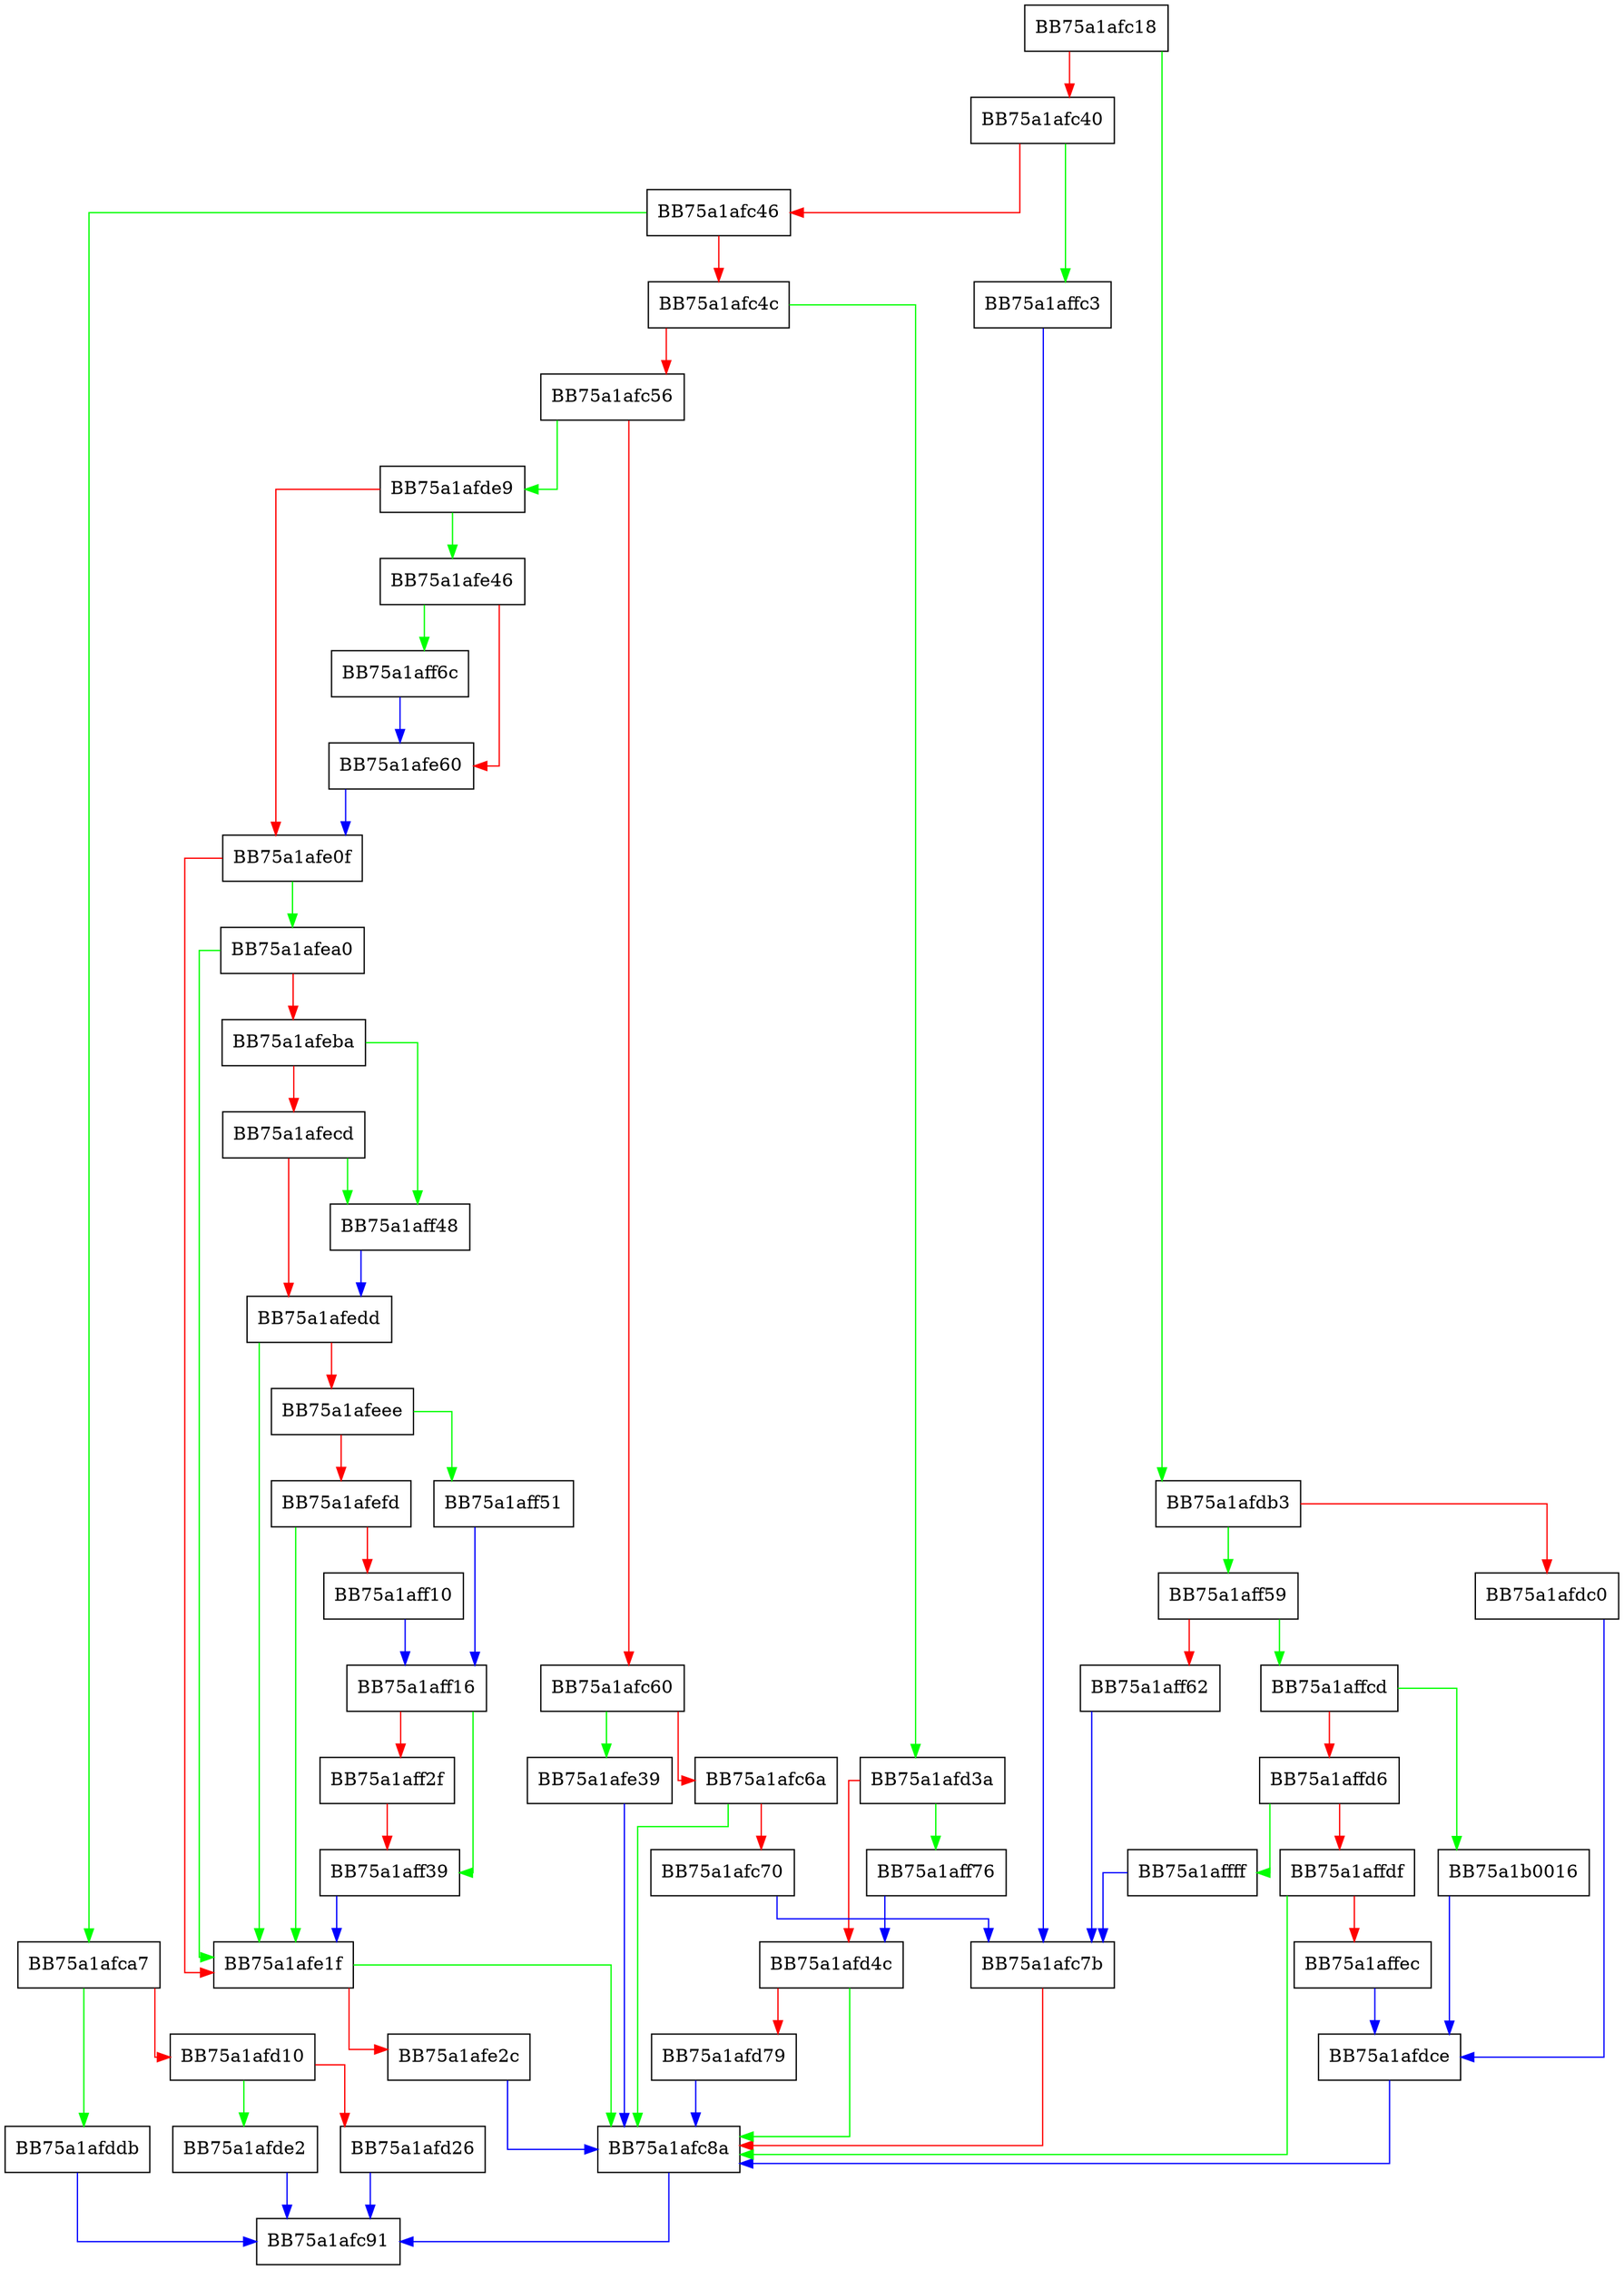 digraph call_scan1_method {
  node [shape="box"];
  graph [splines=ortho];
  BB75a1afc18 -> BB75a1afdb3 [color="green"];
  BB75a1afc18 -> BB75a1afc40 [color="red"];
  BB75a1afc40 -> BB75a1affc3 [color="green"];
  BB75a1afc40 -> BB75a1afc46 [color="red"];
  BB75a1afc46 -> BB75a1afca7 [color="green"];
  BB75a1afc46 -> BB75a1afc4c [color="red"];
  BB75a1afc4c -> BB75a1afd3a [color="green"];
  BB75a1afc4c -> BB75a1afc56 [color="red"];
  BB75a1afc56 -> BB75a1afde9 [color="green"];
  BB75a1afc56 -> BB75a1afc60 [color="red"];
  BB75a1afc60 -> BB75a1afe39 [color="green"];
  BB75a1afc60 -> BB75a1afc6a [color="red"];
  BB75a1afc6a -> BB75a1afc8a [color="green"];
  BB75a1afc6a -> BB75a1afc70 [color="red"];
  BB75a1afc70 -> BB75a1afc7b [color="blue"];
  BB75a1afc7b -> BB75a1afc8a [color="red"];
  BB75a1afc8a -> BB75a1afc91 [color="blue"];
  BB75a1afca7 -> BB75a1afddb [color="green"];
  BB75a1afca7 -> BB75a1afd10 [color="red"];
  BB75a1afd10 -> BB75a1afde2 [color="green"];
  BB75a1afd10 -> BB75a1afd26 [color="red"];
  BB75a1afd26 -> BB75a1afc91 [color="blue"];
  BB75a1afd3a -> BB75a1aff76 [color="green"];
  BB75a1afd3a -> BB75a1afd4c [color="red"];
  BB75a1afd4c -> BB75a1afc8a [color="green"];
  BB75a1afd4c -> BB75a1afd79 [color="red"];
  BB75a1afd79 -> BB75a1afc8a [color="blue"];
  BB75a1afdb3 -> BB75a1aff59 [color="green"];
  BB75a1afdb3 -> BB75a1afdc0 [color="red"];
  BB75a1afdc0 -> BB75a1afdce [color="blue"];
  BB75a1afdce -> BB75a1afc8a [color="blue"];
  BB75a1afddb -> BB75a1afc91 [color="blue"];
  BB75a1afde2 -> BB75a1afc91 [color="blue"];
  BB75a1afde9 -> BB75a1afe46 [color="green"];
  BB75a1afde9 -> BB75a1afe0f [color="red"];
  BB75a1afe0f -> BB75a1afea0 [color="green"];
  BB75a1afe0f -> BB75a1afe1f [color="red"];
  BB75a1afe1f -> BB75a1afc8a [color="green"];
  BB75a1afe1f -> BB75a1afe2c [color="red"];
  BB75a1afe2c -> BB75a1afc8a [color="blue"];
  BB75a1afe39 -> BB75a1afc8a [color="blue"];
  BB75a1afe46 -> BB75a1aff6c [color="green"];
  BB75a1afe46 -> BB75a1afe60 [color="red"];
  BB75a1afe60 -> BB75a1afe0f [color="blue"];
  BB75a1afea0 -> BB75a1afe1f [color="green"];
  BB75a1afea0 -> BB75a1afeba [color="red"];
  BB75a1afeba -> BB75a1aff48 [color="green"];
  BB75a1afeba -> BB75a1afecd [color="red"];
  BB75a1afecd -> BB75a1aff48 [color="green"];
  BB75a1afecd -> BB75a1afedd [color="red"];
  BB75a1afedd -> BB75a1afe1f [color="green"];
  BB75a1afedd -> BB75a1afeee [color="red"];
  BB75a1afeee -> BB75a1aff51 [color="green"];
  BB75a1afeee -> BB75a1afefd [color="red"];
  BB75a1afefd -> BB75a1afe1f [color="green"];
  BB75a1afefd -> BB75a1aff10 [color="red"];
  BB75a1aff10 -> BB75a1aff16 [color="blue"];
  BB75a1aff16 -> BB75a1aff39 [color="green"];
  BB75a1aff16 -> BB75a1aff2f [color="red"];
  BB75a1aff2f -> BB75a1aff39 [color="red"];
  BB75a1aff39 -> BB75a1afe1f [color="blue"];
  BB75a1aff48 -> BB75a1afedd [color="blue"];
  BB75a1aff51 -> BB75a1aff16 [color="blue"];
  BB75a1aff59 -> BB75a1affcd [color="green"];
  BB75a1aff59 -> BB75a1aff62 [color="red"];
  BB75a1aff62 -> BB75a1afc7b [color="blue"];
  BB75a1aff6c -> BB75a1afe60 [color="blue"];
  BB75a1aff76 -> BB75a1afd4c [color="blue"];
  BB75a1affc3 -> BB75a1afc7b [color="blue"];
  BB75a1affcd -> BB75a1b0016 [color="green"];
  BB75a1affcd -> BB75a1affd6 [color="red"];
  BB75a1affd6 -> BB75a1affff [color="green"];
  BB75a1affd6 -> BB75a1affdf [color="red"];
  BB75a1affdf -> BB75a1afc8a [color="green"];
  BB75a1affdf -> BB75a1affec [color="red"];
  BB75a1affec -> BB75a1afdce [color="blue"];
  BB75a1affff -> BB75a1afc7b [color="blue"];
  BB75a1b0016 -> BB75a1afdce [color="blue"];
}